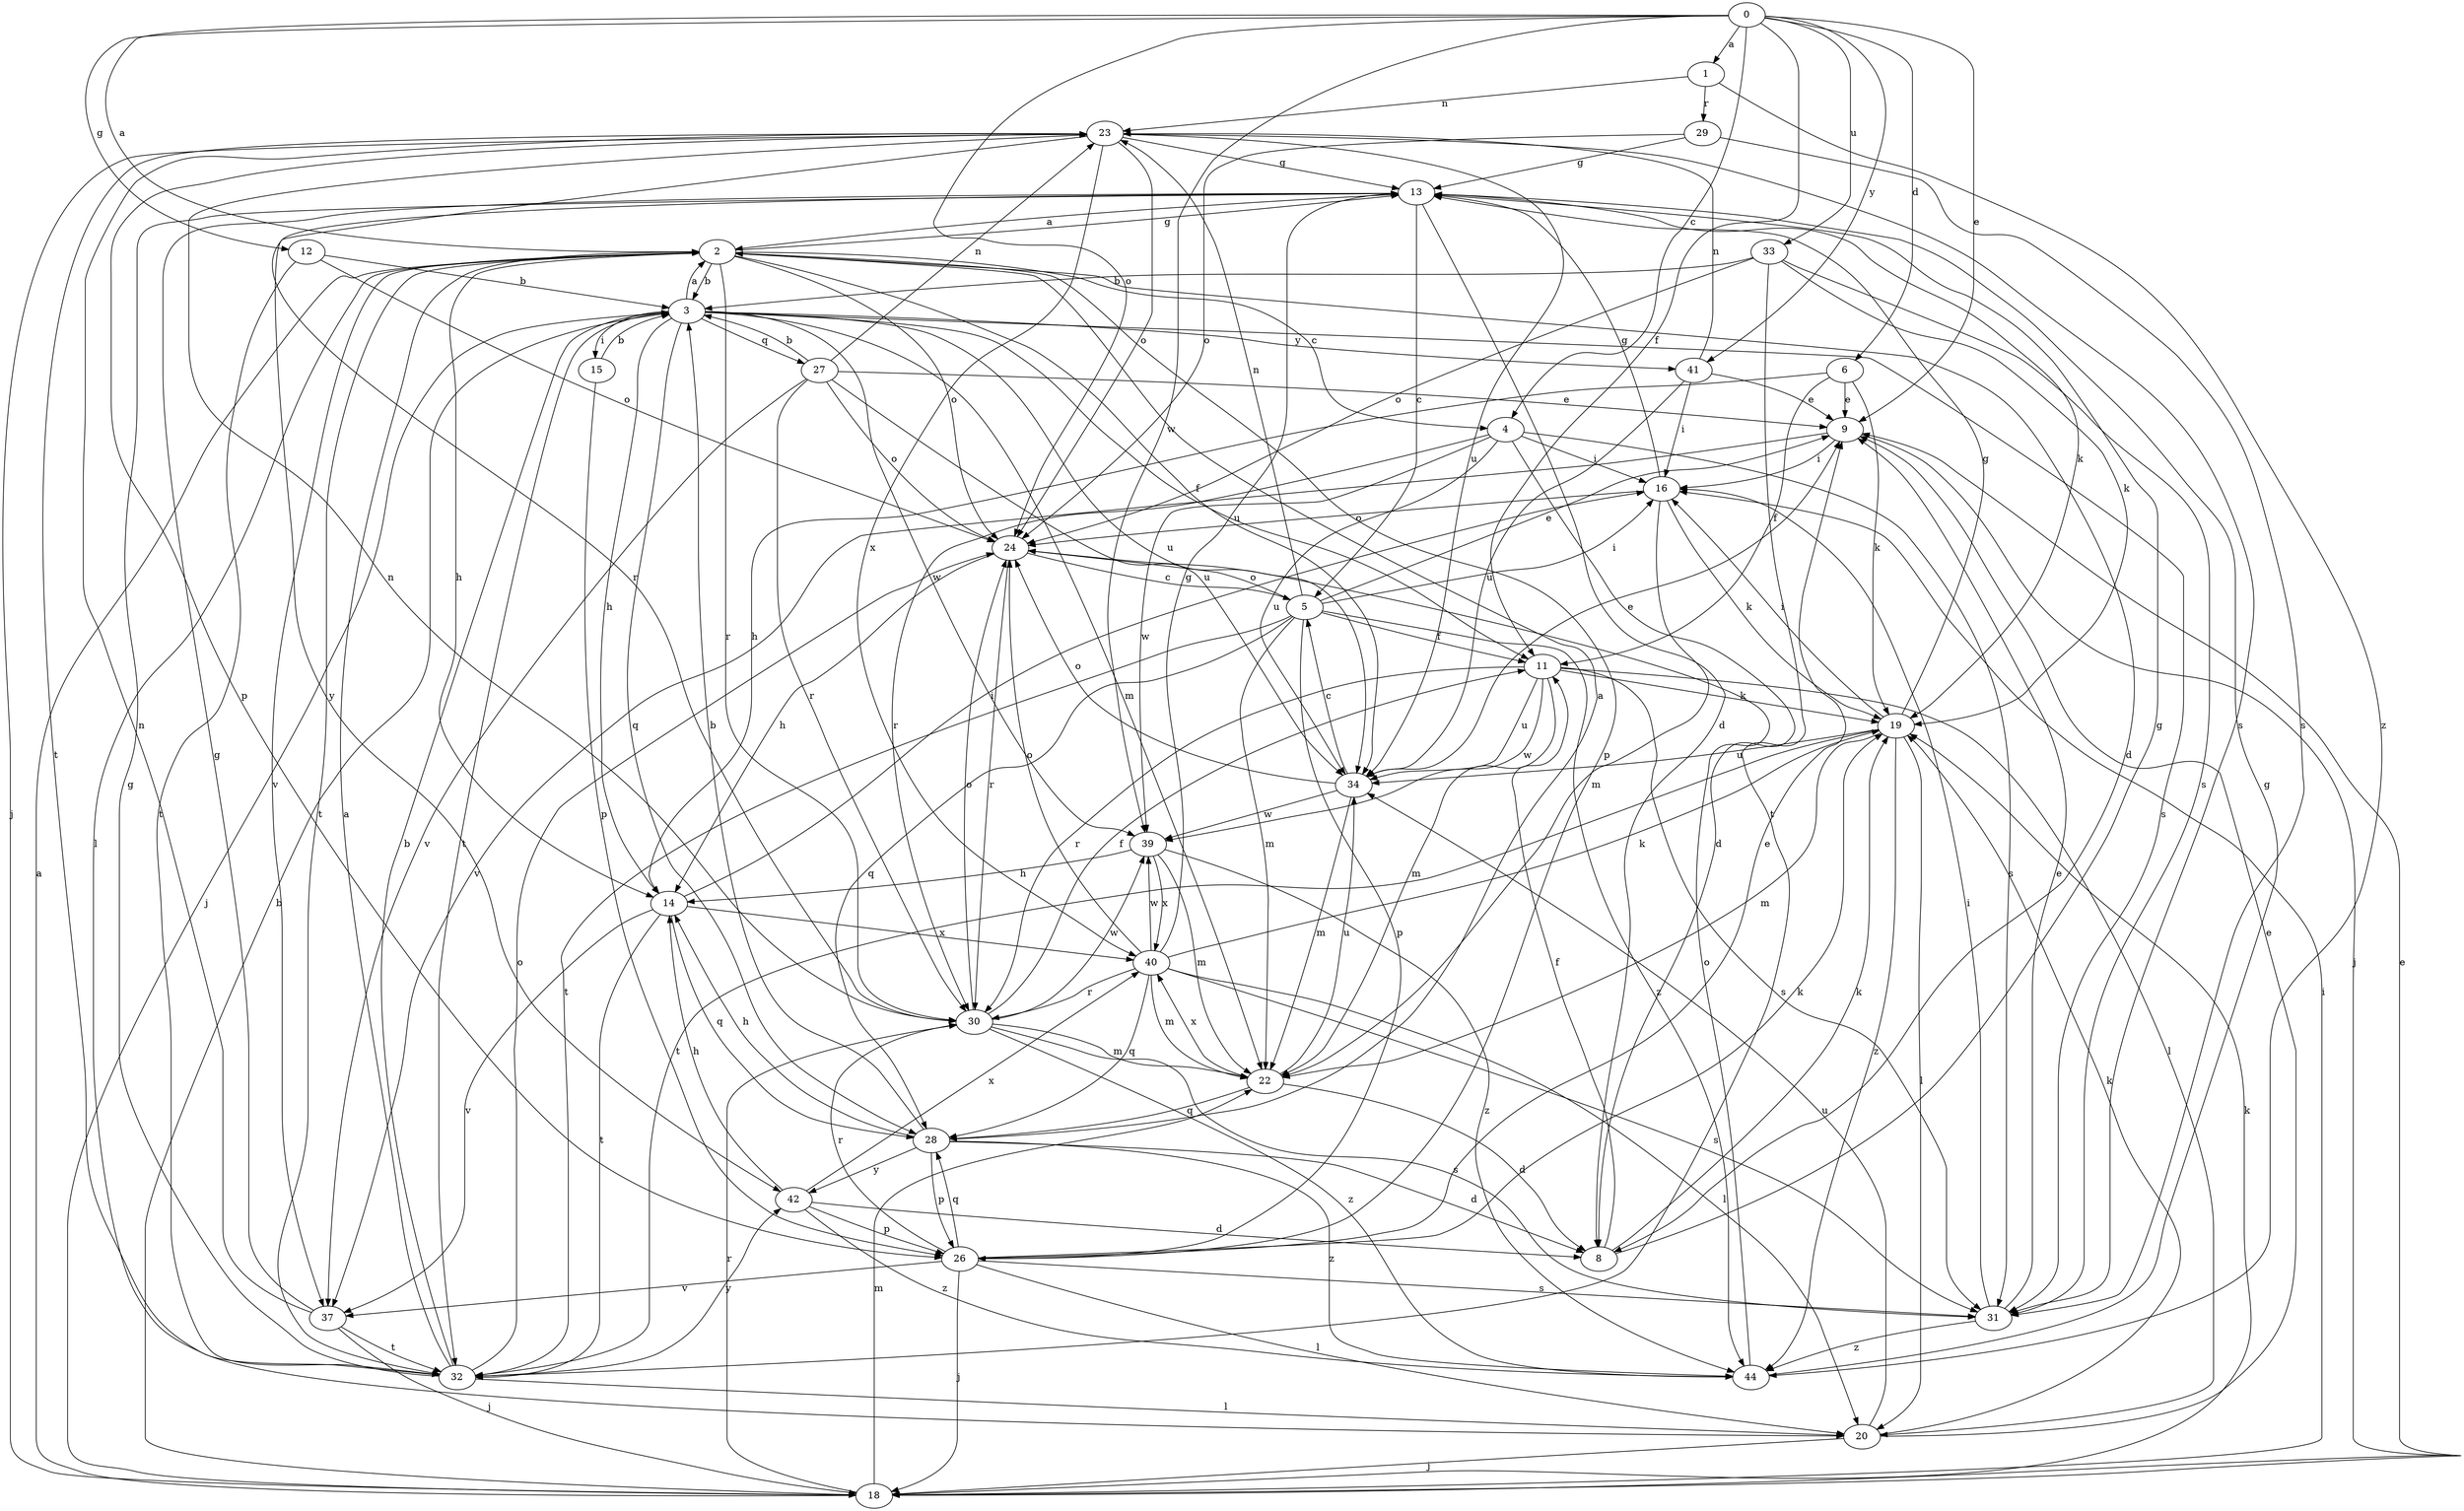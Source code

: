 strict digraph  {
0;
1;
2;
3;
4;
5;
6;
8;
9;
11;
12;
13;
14;
15;
16;
18;
19;
20;
22;
23;
24;
26;
27;
28;
29;
30;
31;
32;
33;
34;
37;
39;
40;
41;
42;
44;
0 -> 1  [label=a];
0 -> 2  [label=a];
0 -> 4  [label=c];
0 -> 6  [label=d];
0 -> 9  [label=e];
0 -> 11  [label=f];
0 -> 12  [label=g];
0 -> 24  [label=o];
0 -> 33  [label=u];
0 -> 39  [label=w];
0 -> 41  [label=y];
1 -> 23  [label=n];
1 -> 29  [label=r];
1 -> 44  [label=z];
2 -> 3  [label=b];
2 -> 4  [label=c];
2 -> 8  [label=d];
2 -> 13  [label=g];
2 -> 14  [label=h];
2 -> 20  [label=l];
2 -> 24  [label=o];
2 -> 26  [label=p];
2 -> 30  [label=r];
2 -> 32  [label=t];
2 -> 34  [label=u];
2 -> 37  [label=v];
3 -> 2  [label=a];
3 -> 11  [label=f];
3 -> 14  [label=h];
3 -> 15  [label=i];
3 -> 18  [label=j];
3 -> 22  [label=m];
3 -> 27  [label=q];
3 -> 28  [label=q];
3 -> 31  [label=s];
3 -> 32  [label=t];
3 -> 34  [label=u];
3 -> 39  [label=w];
3 -> 41  [label=y];
4 -> 8  [label=d];
4 -> 16  [label=i];
4 -> 30  [label=r];
4 -> 31  [label=s];
4 -> 34  [label=u];
4 -> 39  [label=w];
5 -> 9  [label=e];
5 -> 11  [label=f];
5 -> 16  [label=i];
5 -> 22  [label=m];
5 -> 23  [label=n];
5 -> 24  [label=o];
5 -> 26  [label=p];
5 -> 28  [label=q];
5 -> 32  [label=t];
5 -> 44  [label=z];
6 -> 9  [label=e];
6 -> 11  [label=f];
6 -> 14  [label=h];
6 -> 19  [label=k];
8 -> 11  [label=f];
8 -> 13  [label=g];
8 -> 19  [label=k];
9 -> 16  [label=i];
9 -> 18  [label=j];
9 -> 37  [label=v];
11 -> 19  [label=k];
11 -> 20  [label=l];
11 -> 22  [label=m];
11 -> 30  [label=r];
11 -> 31  [label=s];
11 -> 34  [label=u];
11 -> 39  [label=w];
12 -> 3  [label=b];
12 -> 24  [label=o];
12 -> 32  [label=t];
13 -> 2  [label=a];
13 -> 5  [label=c];
13 -> 8  [label=d];
13 -> 19  [label=k];
13 -> 42  [label=y];
14 -> 16  [label=i];
14 -> 28  [label=q];
14 -> 32  [label=t];
14 -> 37  [label=v];
14 -> 40  [label=x];
15 -> 3  [label=b];
15 -> 26  [label=p];
16 -> 13  [label=g];
16 -> 19  [label=k];
16 -> 22  [label=m];
16 -> 24  [label=o];
18 -> 2  [label=a];
18 -> 3  [label=b];
18 -> 9  [label=e];
18 -> 16  [label=i];
18 -> 19  [label=k];
18 -> 22  [label=m];
18 -> 30  [label=r];
19 -> 13  [label=g];
19 -> 16  [label=i];
19 -> 20  [label=l];
19 -> 22  [label=m];
19 -> 32  [label=t];
19 -> 34  [label=u];
19 -> 44  [label=z];
20 -> 9  [label=e];
20 -> 18  [label=j];
20 -> 19  [label=k];
20 -> 34  [label=u];
22 -> 8  [label=d];
22 -> 28  [label=q];
22 -> 34  [label=u];
22 -> 40  [label=x];
23 -> 13  [label=g];
23 -> 18  [label=j];
23 -> 24  [label=o];
23 -> 26  [label=p];
23 -> 30  [label=r];
23 -> 31  [label=s];
23 -> 32  [label=t];
23 -> 34  [label=u];
23 -> 40  [label=x];
24 -> 5  [label=c];
24 -> 14  [label=h];
24 -> 30  [label=r];
26 -> 9  [label=e];
26 -> 18  [label=j];
26 -> 19  [label=k];
26 -> 20  [label=l];
26 -> 28  [label=q];
26 -> 30  [label=r];
26 -> 31  [label=s];
26 -> 37  [label=v];
27 -> 3  [label=b];
27 -> 9  [label=e];
27 -> 23  [label=n];
27 -> 24  [label=o];
27 -> 30  [label=r];
27 -> 34  [label=u];
27 -> 37  [label=v];
28 -> 2  [label=a];
28 -> 3  [label=b];
28 -> 8  [label=d];
28 -> 14  [label=h];
28 -> 26  [label=p];
28 -> 42  [label=y];
28 -> 44  [label=z];
29 -> 13  [label=g];
29 -> 24  [label=o];
29 -> 31  [label=s];
30 -> 11  [label=f];
30 -> 22  [label=m];
30 -> 23  [label=n];
30 -> 24  [label=o];
30 -> 31  [label=s];
30 -> 39  [label=w];
30 -> 44  [label=z];
31 -> 9  [label=e];
31 -> 16  [label=i];
31 -> 44  [label=z];
32 -> 2  [label=a];
32 -> 3  [label=b];
32 -> 13  [label=g];
32 -> 20  [label=l];
32 -> 24  [label=o];
32 -> 42  [label=y];
33 -> 3  [label=b];
33 -> 19  [label=k];
33 -> 24  [label=o];
33 -> 31  [label=s];
33 -> 32  [label=t];
34 -> 5  [label=c];
34 -> 9  [label=e];
34 -> 22  [label=m];
34 -> 24  [label=o];
34 -> 39  [label=w];
37 -> 13  [label=g];
37 -> 18  [label=j];
37 -> 23  [label=n];
37 -> 32  [label=t];
39 -> 14  [label=h];
39 -> 22  [label=m];
39 -> 40  [label=x];
39 -> 44  [label=z];
40 -> 13  [label=g];
40 -> 19  [label=k];
40 -> 20  [label=l];
40 -> 22  [label=m];
40 -> 24  [label=o];
40 -> 28  [label=q];
40 -> 30  [label=r];
40 -> 31  [label=s];
40 -> 39  [label=w];
41 -> 9  [label=e];
41 -> 16  [label=i];
41 -> 23  [label=n];
41 -> 34  [label=u];
42 -> 8  [label=d];
42 -> 14  [label=h];
42 -> 26  [label=p];
42 -> 40  [label=x];
42 -> 44  [label=z];
44 -> 13  [label=g];
44 -> 24  [label=o];
}
